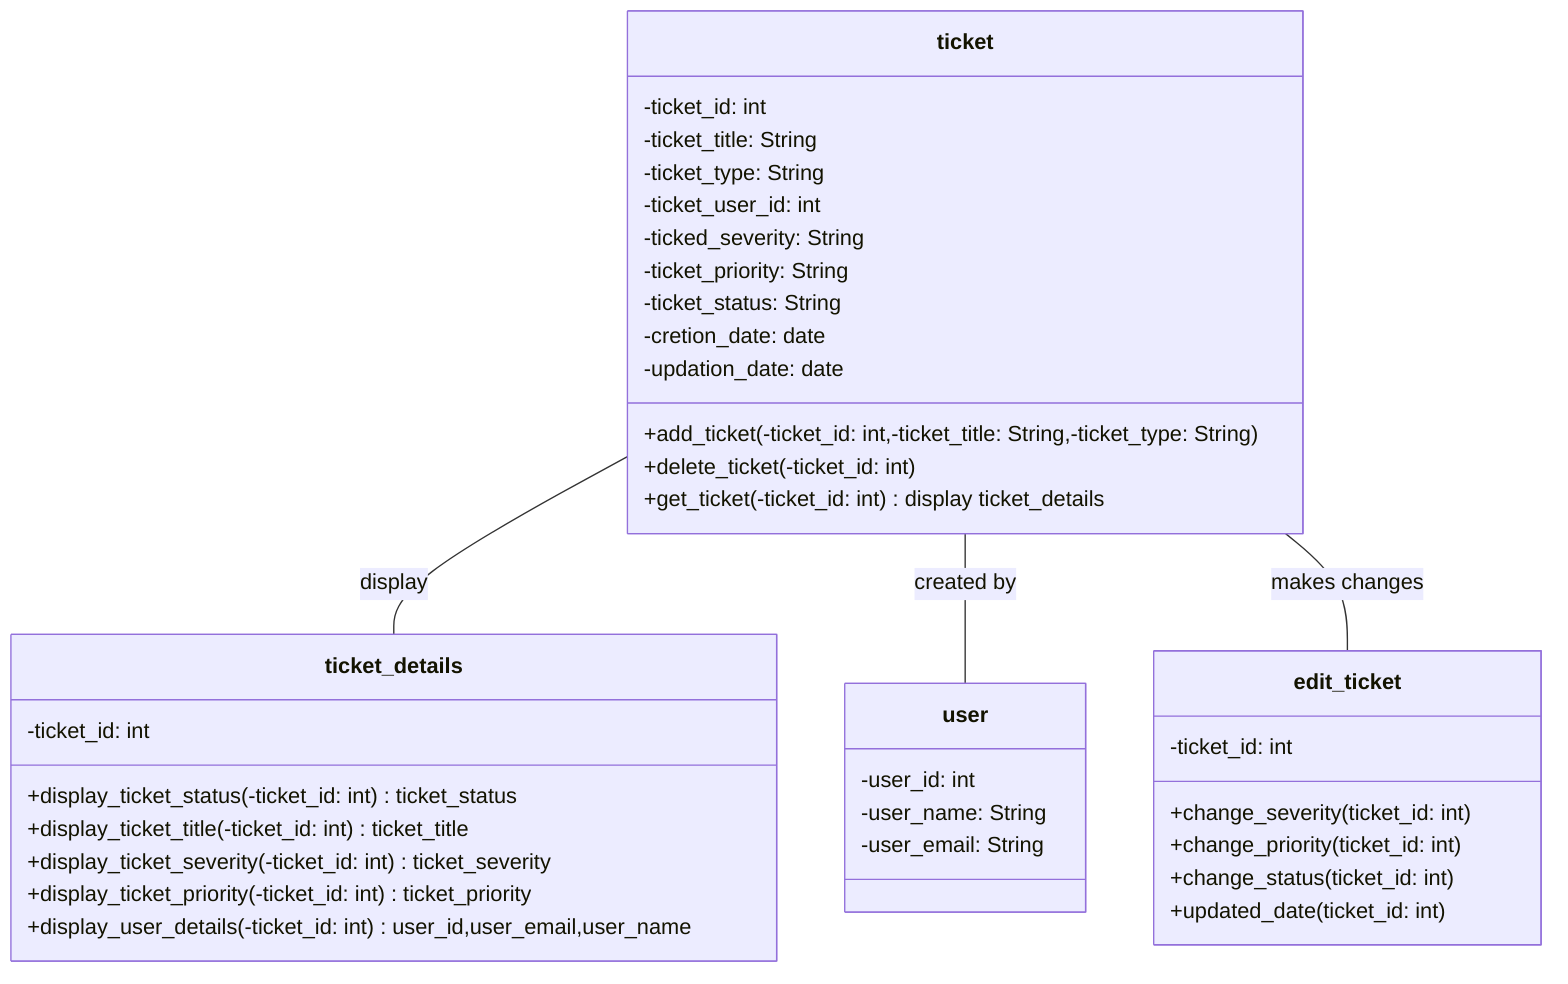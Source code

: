 classDiagram

class user{
 -user_id: int
 -user_name: String
 -user_email: String
}
class ticket{
 -ticket_id: int
 -ticket_title: String 
 -ticket_type: String
 -ticket_user_id: int
 -ticked_severity: String
 -ticket_priority: String
 -ticket_status: String
 -cretion_date: date
 -updation_date: date
 +add_ticket(-ticket_id: int,-ticket_title: String,-ticket_type: String )
 +delete_ticket(-ticket_id: int)
 +get_ticket(-ticket_id: int) display ticket_details
}
class edit_ticket{
 -ticket_id: int
 +change_severity(ticket_id: int)
 +change_priority(ticket_id: int)
 +change_status(ticket_id: int)
 +updated_date(ticket_id: int)
}
class ticket_details{
-ticket_id: int
 +display_ticket_status(-ticket_id: int)  ticket_status
 +display_ticket_title(-ticket_id: int)  ticket_title
 +display_ticket_severity(-ticket_id: int)  ticket_severity
 +display_ticket_priority(-ticket_id: int)  ticket_priority
 +display_user_details(-ticket_id: int) user_id,user_email,user_name
}
 ticket -- ticket_details : display
 ticket -- user : created by
 ticket -- edit_ticket : makes changes
